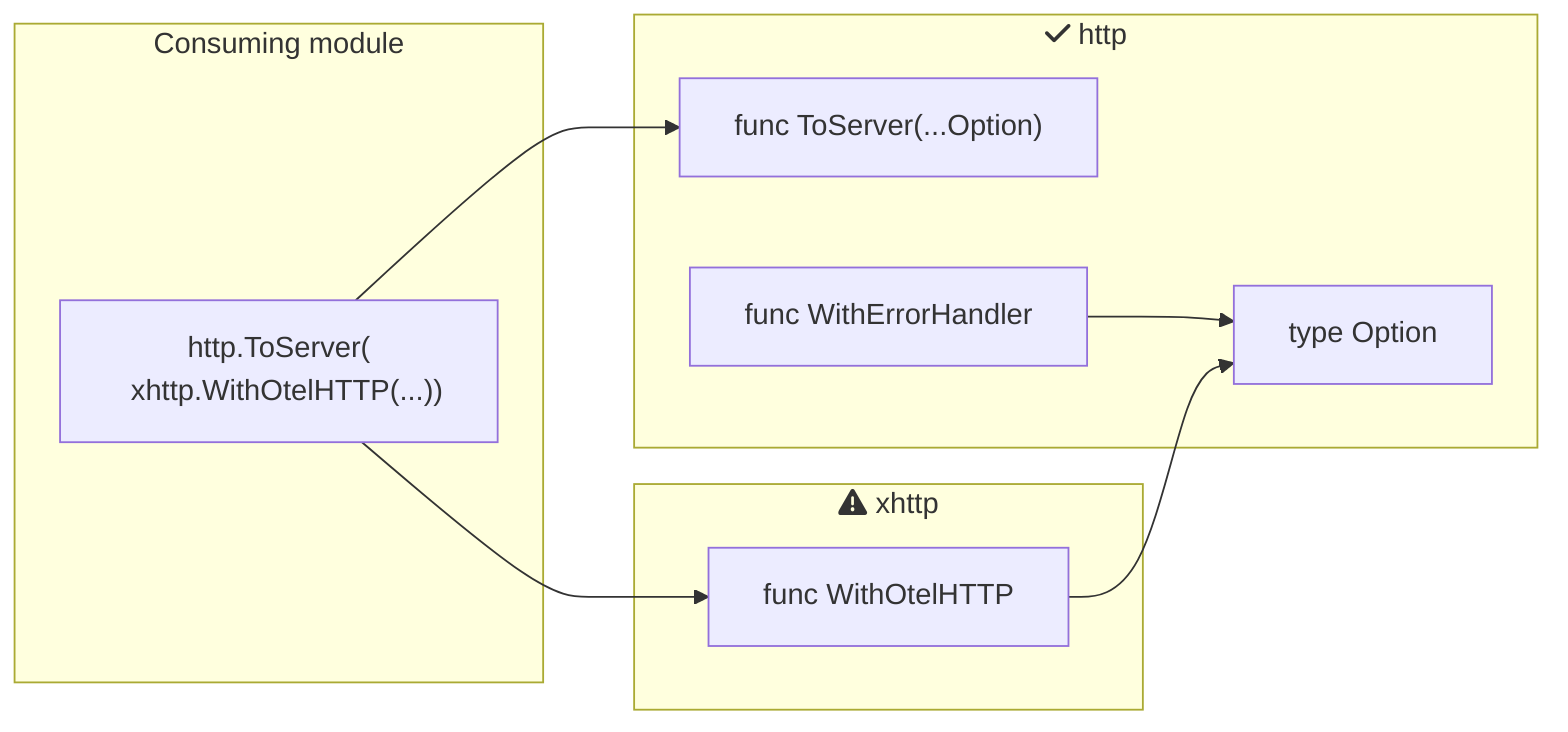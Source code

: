 flowchart LR
    subgraph consumer["Consuming module"]
        code["http.ToServer(<br>&nbsp;&nbsp;xhttp.WithOtelHTTP(...))"]
    end

    code --> otelhttp
    code --> toserver

    subgraph xgomod["fa:fa-triangle-exclamation xhttp"]
        otelhttp["func WithOtelHTTP"]

    end

    subgraph gomod["fa:fa-check http"]
        toserver["func ToServer(...Option)"]
        error["func WithErrorHandler"]
        option["type Option"]

        error --> option
        otelhttp --> option
    end

class code,otelhttp,toserver,error,option box;
class code,otelhttp,toserver,error,option rounded;